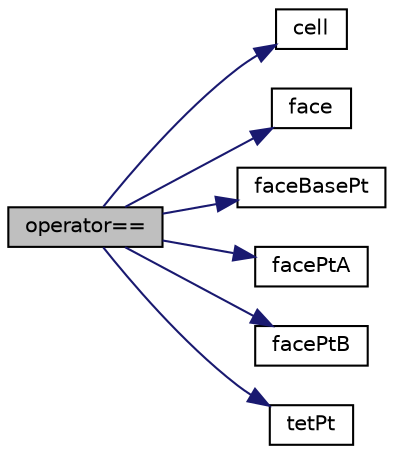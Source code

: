 digraph "operator=="
{
  bgcolor="transparent";
  edge [fontname="Helvetica",fontsize="10",labelfontname="Helvetica",labelfontsize="10"];
  node [fontname="Helvetica",fontsize="10",shape=record];
  rankdir="LR";
  Node1 [label="operator==",height=0.2,width=0.4,color="black", fillcolor="grey75", style="filled", fontcolor="black"];
  Node1 -> Node2 [color="midnightblue",fontsize="10",style="solid",fontname="Helvetica"];
  Node2 [label="cell",height=0.2,width=0.4,color="black",URL="$a02645.html#abd964e612948e0da2bdb37221829aa37",tooltip="Return the cell. "];
  Node1 -> Node3 [color="midnightblue",fontsize="10",style="solid",fontname="Helvetica"];
  Node3 [label="face",height=0.2,width=0.4,color="black",URL="$a02645.html#aa7c10231d818b82cefb2bb4ef6d92494",tooltip="Return the face. "];
  Node1 -> Node4 [color="midnightblue",fontsize="10",style="solid",fontname="Helvetica"];
  Node4 [label="faceBasePt",height=0.2,width=0.4,color="black",URL="$a02645.html#a68b24952894ad64e271369dc69792c04",tooltip="Return the face base point. "];
  Node1 -> Node5 [color="midnightblue",fontsize="10",style="solid",fontname="Helvetica"];
  Node5 [label="facePtA",height=0.2,width=0.4,color="black",URL="$a02645.html#a425c9489685f39c1fe6608161f0a876f",tooltip="Return face point A. "];
  Node1 -> Node6 [color="midnightblue",fontsize="10",style="solid",fontname="Helvetica"];
  Node6 [label="facePtB",height=0.2,width=0.4,color="black",URL="$a02645.html#a6ab76182cf2fbace9fafc253e511e936",tooltip="Return face point B. "];
  Node1 -> Node7 [color="midnightblue",fontsize="10",style="solid",fontname="Helvetica"];
  Node7 [label="tetPt",height=0.2,width=0.4,color="black",URL="$a02645.html#ac91df29c239ce81d2deef56c9f5769c4",tooltip="Return the characterising tetPtI. "];
}
